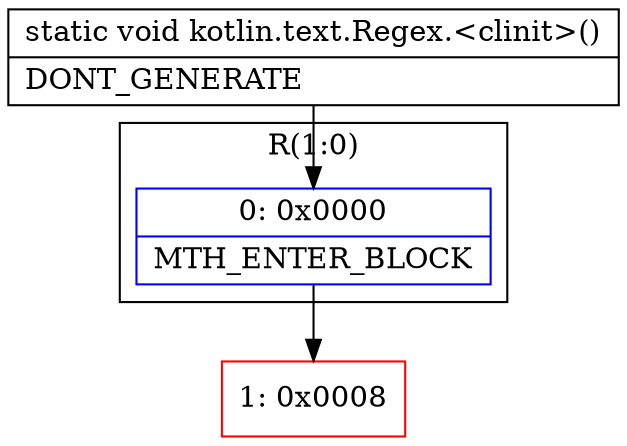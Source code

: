 digraph "CFG forkotlin.text.Regex.\<clinit\>()V" {
subgraph cluster_Region_1584766902 {
label = "R(1:0)";
node [shape=record,color=blue];
Node_0 [shape=record,label="{0\:\ 0x0000|MTH_ENTER_BLOCK\l}"];
}
Node_1 [shape=record,color=red,label="{1\:\ 0x0008}"];
MethodNode[shape=record,label="{static void kotlin.text.Regex.\<clinit\>()  | DONT_GENERATE\l}"];
MethodNode -> Node_0;
Node_0 -> Node_1;
}

